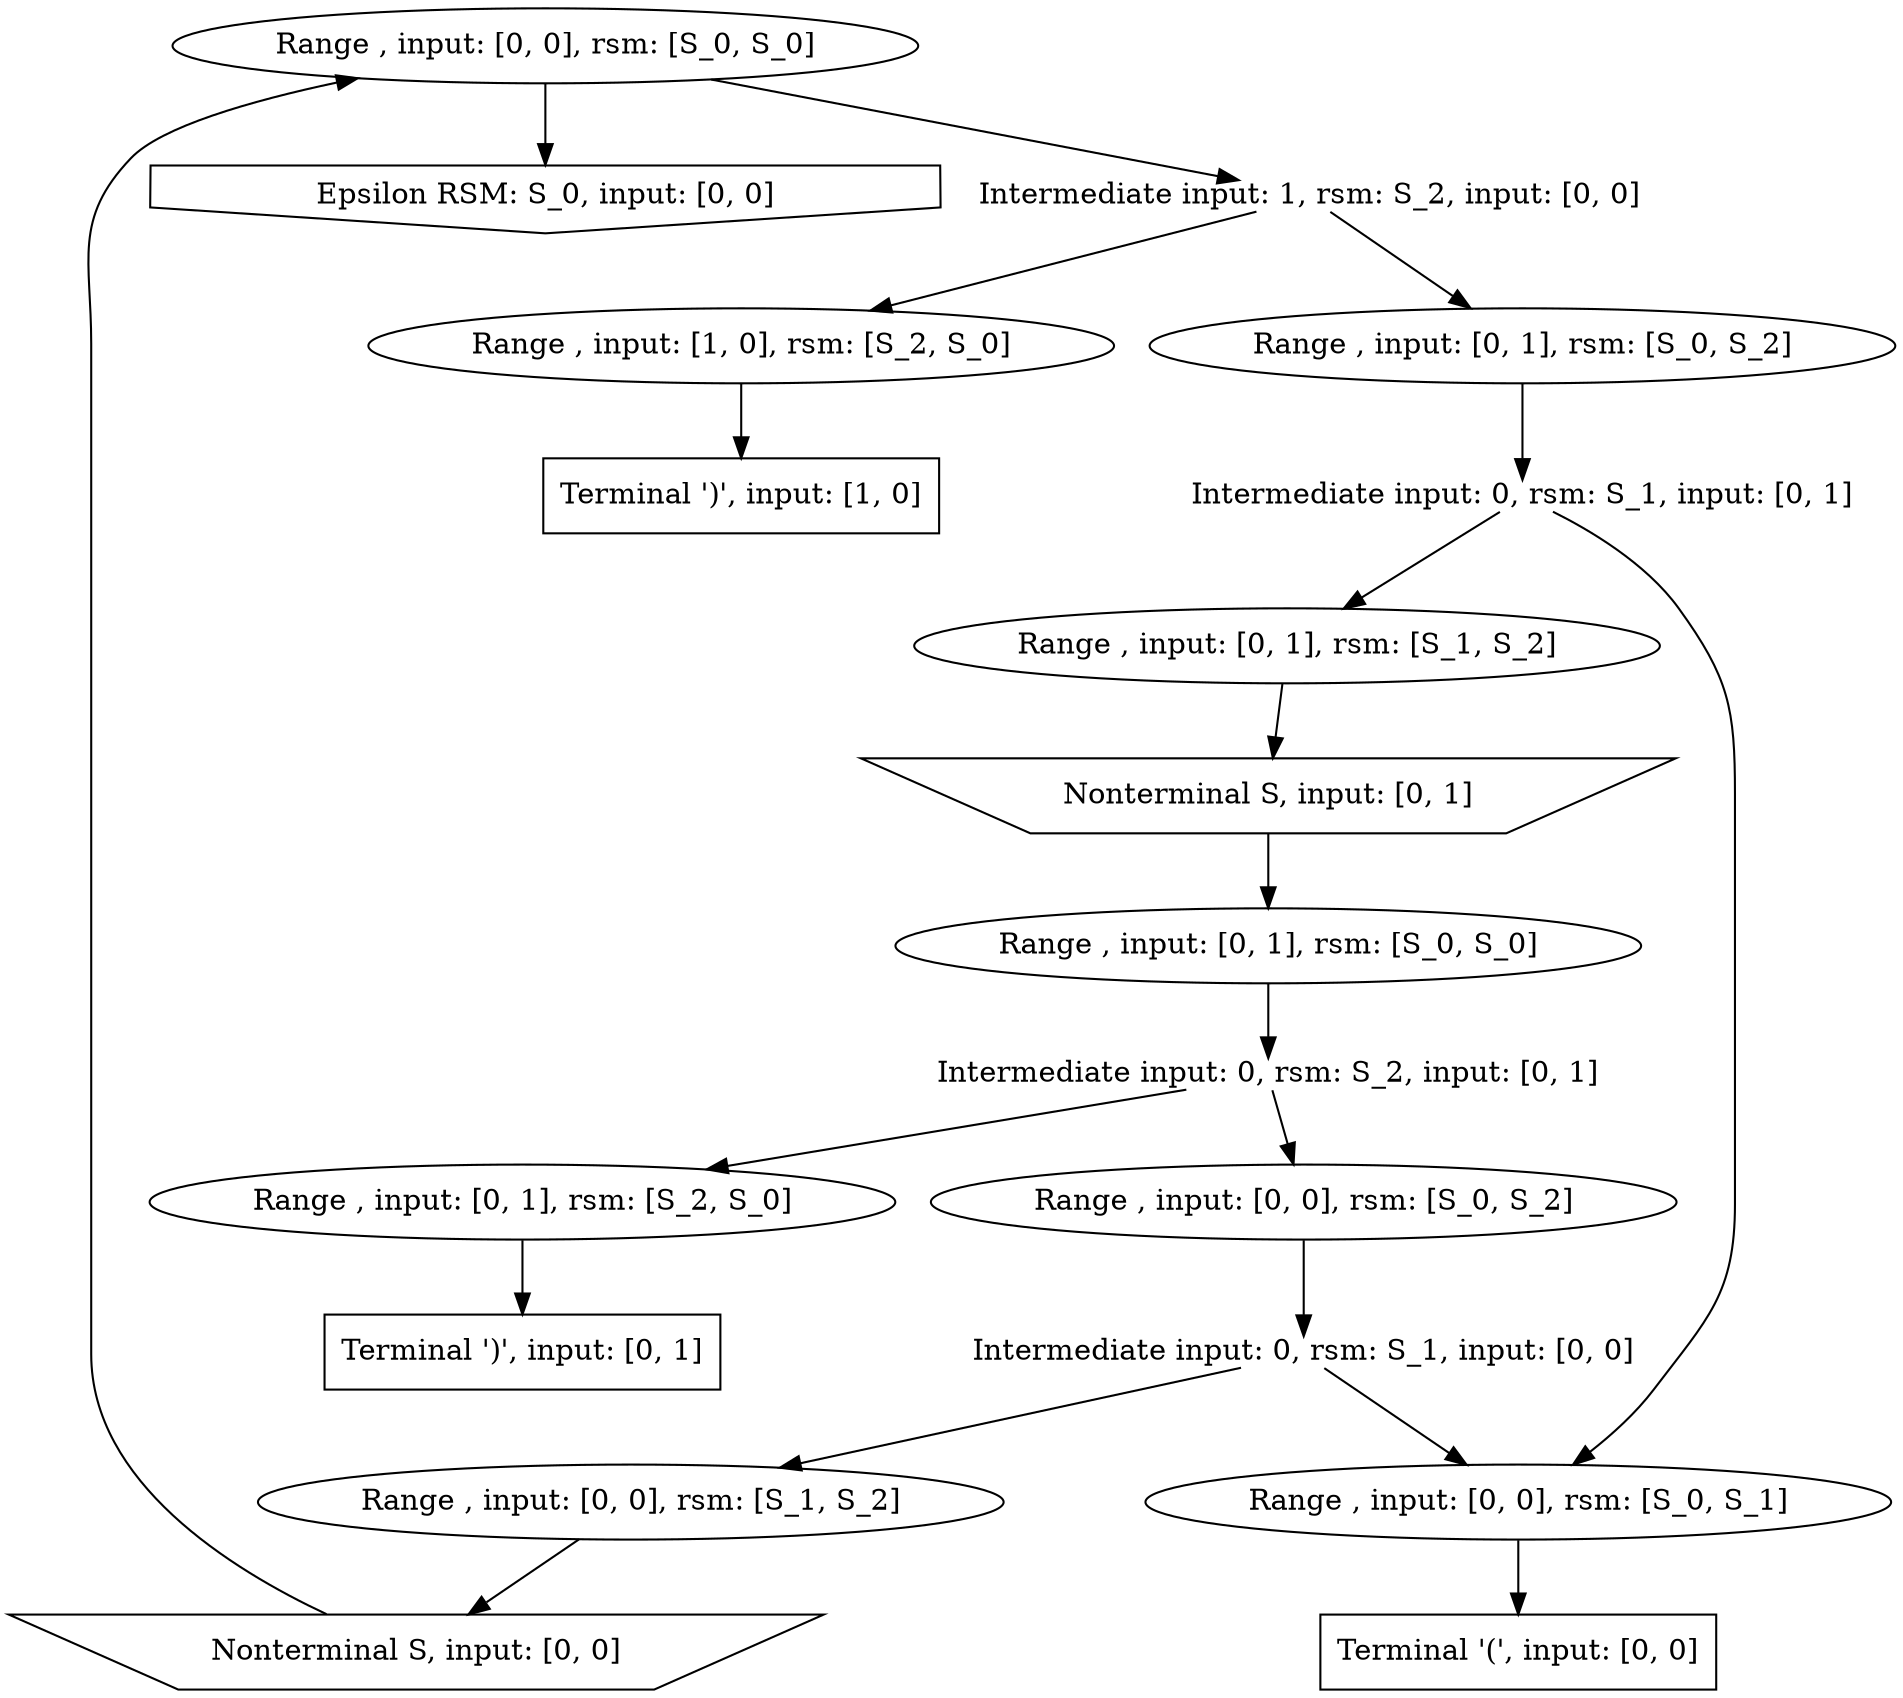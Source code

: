 digraph g {
labelloc="t"
label=""
0 [label = "Epsilon RSM: S_0, input: [0, 0]", shape = invhouse]
1 [label = "Intermediate input: 0, rsm: S_1, input: [0, 0]", shape = plain]
2 [label = "Intermediate input: 0, rsm: S_1, input: [0, 1]", shape = plain]
3 [label = "Intermediate input: 0, rsm: S_2, input: [0, 1]", shape = plain]
4 [label = "Intermediate input: 1, rsm: S_2, input: [0, 0]", shape = plain]
5 [label = "Nonterminal S, input: [0, 0]", shape = invtrapezium]
6 [label = "Nonterminal S, input: [0, 1]", shape = invtrapezium]
7 [label = "Range , input: [0, 0], rsm: [S_0, S_0]", shape = ellipse]
8 [label = "Range , input: [0, 0], rsm: [S_0, S_1]", shape = ellipse]
9 [label = "Range , input: [0, 0], rsm: [S_0, S_2]", shape = ellipse]
10 [label = "Range , input: [0, 0], rsm: [S_1, S_2]", shape = ellipse]
11 [label = "Range , input: [0, 1], rsm: [S_0, S_0]", shape = ellipse]
12 [label = "Range , input: [0, 1], rsm: [S_0, S_2]", shape = ellipse]
13 [label = "Range , input: [0, 1], rsm: [S_1, S_2]", shape = ellipse]
14 [label = "Range , input: [0, 1], rsm: [S_2, S_0]", shape = ellipse]
15 [label = "Range , input: [1, 0], rsm: [S_2, S_0]", shape = ellipse]
16 [label = "Terminal '(', input: [0, 0]", shape = rectangle]
17 [label = "Terminal ')', input: [0, 1]", shape = rectangle]
18 [label = "Terminal ')', input: [1, 0]", shape = rectangle]
1->8
1->10
2->8
2->13
3->9
3->14
4->12
4->15
5->7
6->11
7->0
7->4
8->16
9->1
10->5
11->3
12->2
13->6
14->17
15->18
}
